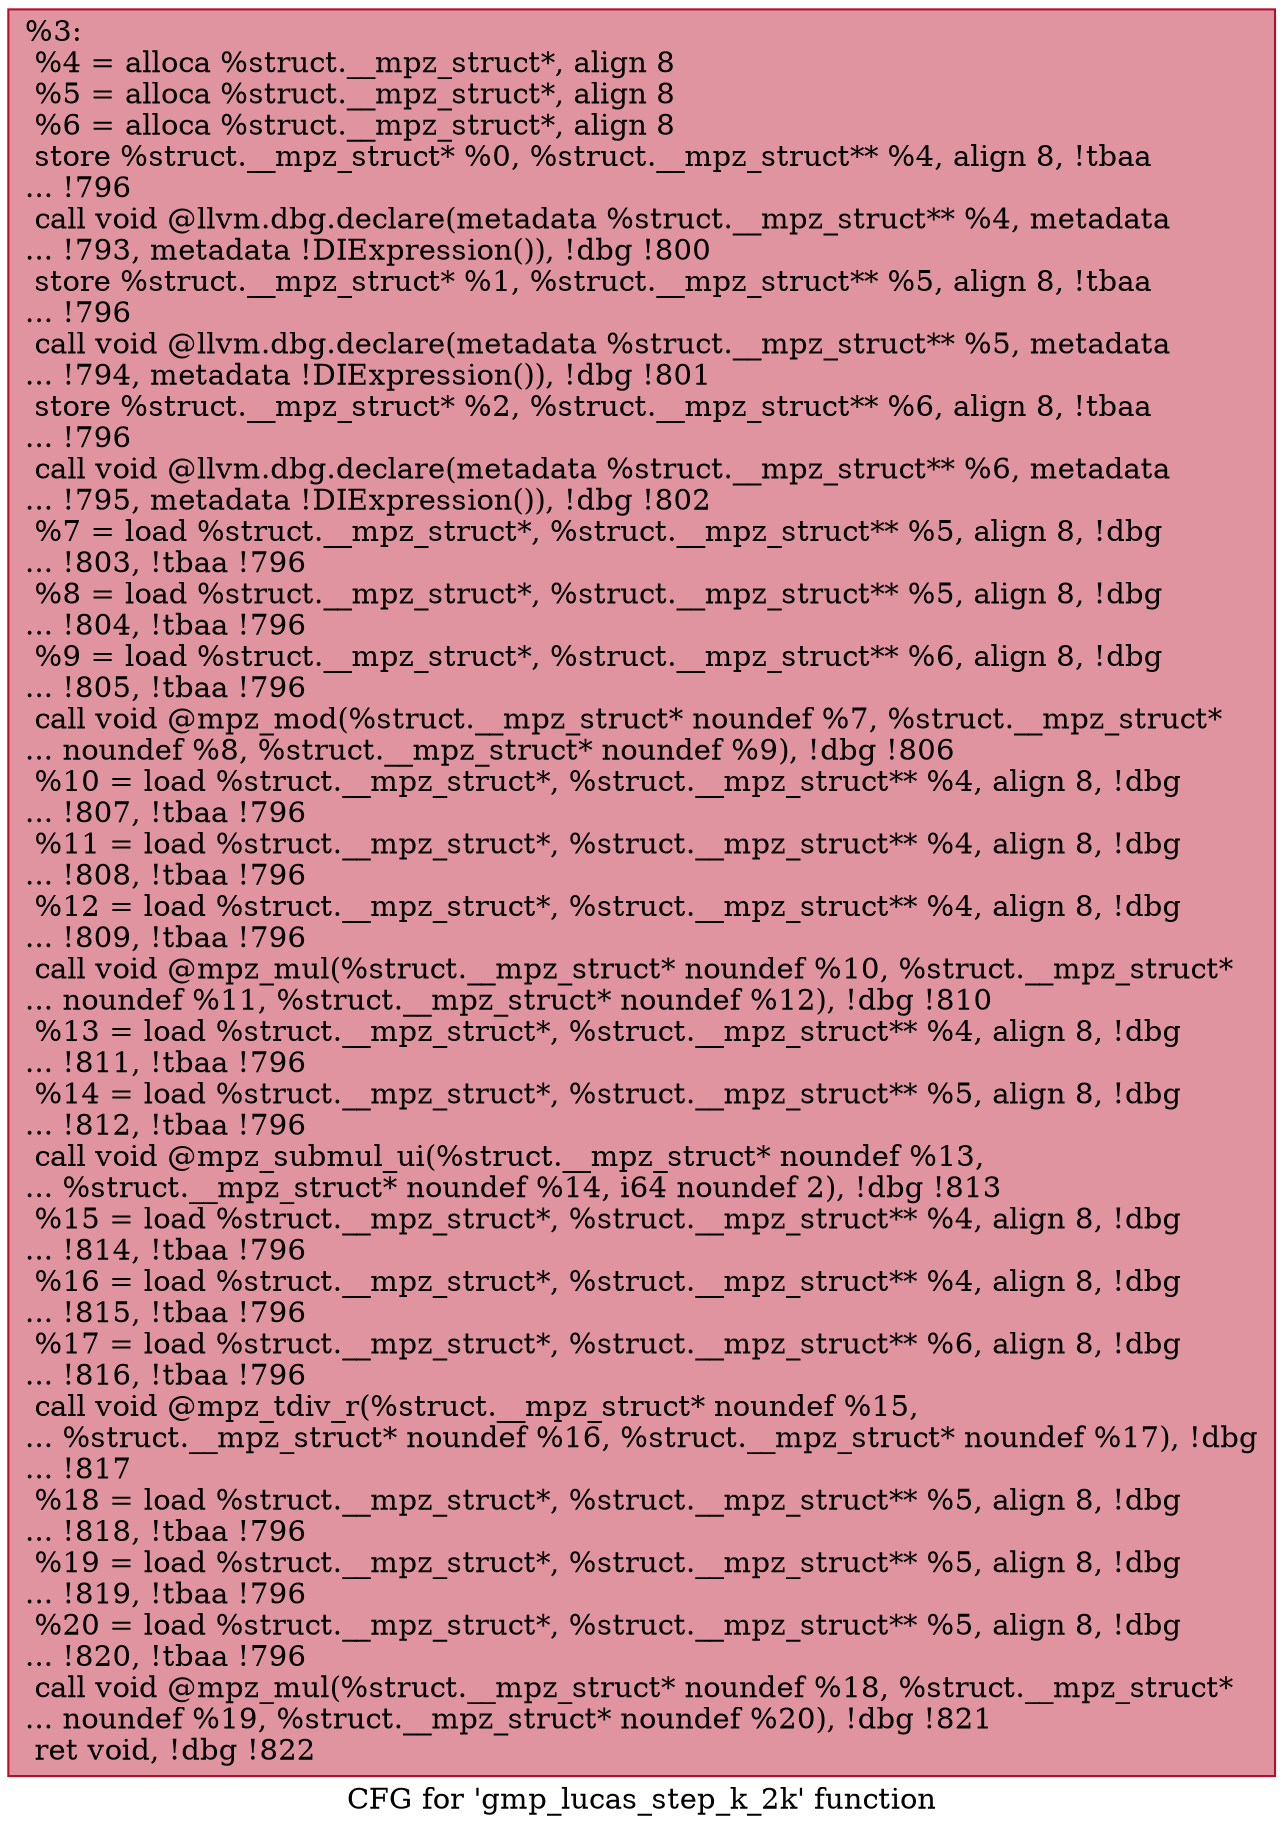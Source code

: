 digraph "CFG for 'gmp_lucas_step_k_2k' function" {
	label="CFG for 'gmp_lucas_step_k_2k' function";

	Node0x285b5b0 [shape=record,color="#b70d28ff", style=filled, fillcolor="#b70d2870",label="{%3:\l  %4 = alloca %struct.__mpz_struct*, align 8\l  %5 = alloca %struct.__mpz_struct*, align 8\l  %6 = alloca %struct.__mpz_struct*, align 8\l  store %struct.__mpz_struct* %0, %struct.__mpz_struct** %4, align 8, !tbaa\l... !796\l  call void @llvm.dbg.declare(metadata %struct.__mpz_struct** %4, metadata\l... !793, metadata !DIExpression()), !dbg !800\l  store %struct.__mpz_struct* %1, %struct.__mpz_struct** %5, align 8, !tbaa\l... !796\l  call void @llvm.dbg.declare(metadata %struct.__mpz_struct** %5, metadata\l... !794, metadata !DIExpression()), !dbg !801\l  store %struct.__mpz_struct* %2, %struct.__mpz_struct** %6, align 8, !tbaa\l... !796\l  call void @llvm.dbg.declare(metadata %struct.__mpz_struct** %6, metadata\l... !795, metadata !DIExpression()), !dbg !802\l  %7 = load %struct.__mpz_struct*, %struct.__mpz_struct** %5, align 8, !dbg\l... !803, !tbaa !796\l  %8 = load %struct.__mpz_struct*, %struct.__mpz_struct** %5, align 8, !dbg\l... !804, !tbaa !796\l  %9 = load %struct.__mpz_struct*, %struct.__mpz_struct** %6, align 8, !dbg\l... !805, !tbaa !796\l  call void @mpz_mod(%struct.__mpz_struct* noundef %7, %struct.__mpz_struct*\l... noundef %8, %struct.__mpz_struct* noundef %9), !dbg !806\l  %10 = load %struct.__mpz_struct*, %struct.__mpz_struct** %4, align 8, !dbg\l... !807, !tbaa !796\l  %11 = load %struct.__mpz_struct*, %struct.__mpz_struct** %4, align 8, !dbg\l... !808, !tbaa !796\l  %12 = load %struct.__mpz_struct*, %struct.__mpz_struct** %4, align 8, !dbg\l... !809, !tbaa !796\l  call void @mpz_mul(%struct.__mpz_struct* noundef %10, %struct.__mpz_struct*\l... noundef %11, %struct.__mpz_struct* noundef %12), !dbg !810\l  %13 = load %struct.__mpz_struct*, %struct.__mpz_struct** %4, align 8, !dbg\l... !811, !tbaa !796\l  %14 = load %struct.__mpz_struct*, %struct.__mpz_struct** %5, align 8, !dbg\l... !812, !tbaa !796\l  call void @mpz_submul_ui(%struct.__mpz_struct* noundef %13,\l... %struct.__mpz_struct* noundef %14, i64 noundef 2), !dbg !813\l  %15 = load %struct.__mpz_struct*, %struct.__mpz_struct** %4, align 8, !dbg\l... !814, !tbaa !796\l  %16 = load %struct.__mpz_struct*, %struct.__mpz_struct** %4, align 8, !dbg\l... !815, !tbaa !796\l  %17 = load %struct.__mpz_struct*, %struct.__mpz_struct** %6, align 8, !dbg\l... !816, !tbaa !796\l  call void @mpz_tdiv_r(%struct.__mpz_struct* noundef %15,\l... %struct.__mpz_struct* noundef %16, %struct.__mpz_struct* noundef %17), !dbg\l... !817\l  %18 = load %struct.__mpz_struct*, %struct.__mpz_struct** %5, align 8, !dbg\l... !818, !tbaa !796\l  %19 = load %struct.__mpz_struct*, %struct.__mpz_struct** %5, align 8, !dbg\l... !819, !tbaa !796\l  %20 = load %struct.__mpz_struct*, %struct.__mpz_struct** %5, align 8, !dbg\l... !820, !tbaa !796\l  call void @mpz_mul(%struct.__mpz_struct* noundef %18, %struct.__mpz_struct*\l... noundef %19, %struct.__mpz_struct* noundef %20), !dbg !821\l  ret void, !dbg !822\l}"];
}
